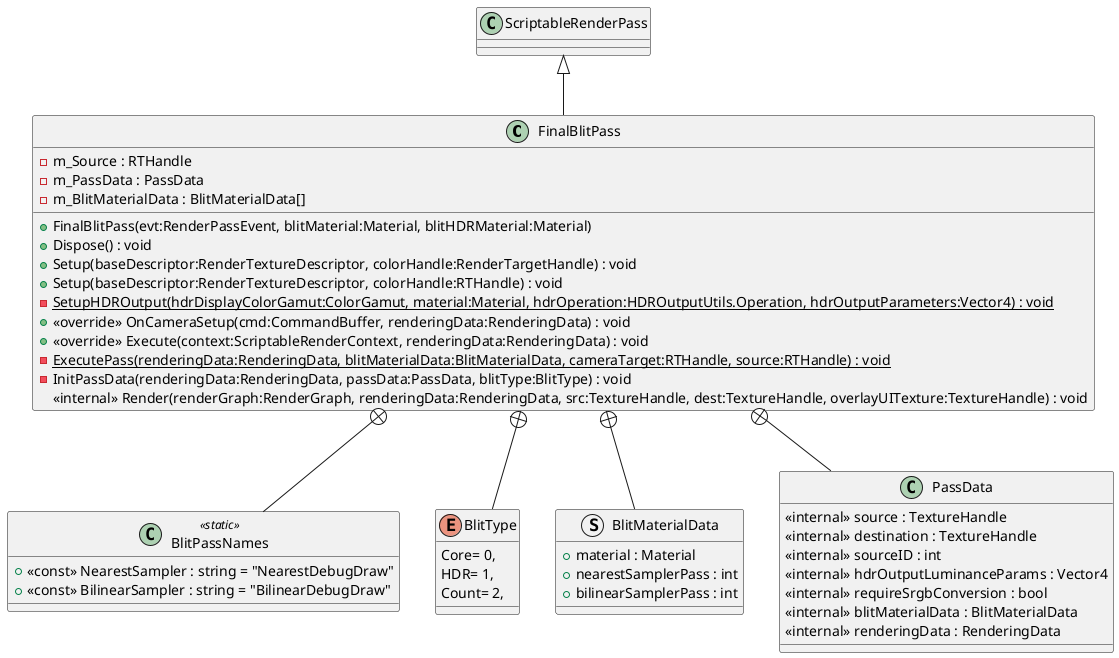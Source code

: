 @startuml
class FinalBlitPass {
    - m_Source : RTHandle
    - m_PassData : PassData
    - m_BlitMaterialData : BlitMaterialData[]
    + FinalBlitPass(evt:RenderPassEvent, blitMaterial:Material, blitHDRMaterial:Material)
    + Dispose() : void
    + Setup(baseDescriptor:RenderTextureDescriptor, colorHandle:RenderTargetHandle) : void
    + Setup(baseDescriptor:RenderTextureDescriptor, colorHandle:RTHandle) : void
    {static} - SetupHDROutput(hdrDisplayColorGamut:ColorGamut, material:Material, hdrOperation:HDROutputUtils.Operation, hdrOutputParameters:Vector4) : void
    + <<override>> OnCameraSetup(cmd:CommandBuffer, renderingData:RenderingData) : void
    + <<override>> Execute(context:ScriptableRenderContext, renderingData:RenderingData) : void
    - {static} ExecutePass(renderingData:RenderingData, blitMaterialData:BlitMaterialData, cameraTarget:RTHandle, source:RTHandle) : void
    - InitPassData(renderingData:RenderingData, passData:PassData, blitType:BlitType) : void
    <<internal>> Render(renderGraph:RenderGraph, renderingData:RenderingData, src:TextureHandle, dest:TextureHandle, overlayUITexture:TextureHandle) : void
}
class BlitPassNames <<static>> {
    + <<const>> NearestSampler : string = "NearestDebugDraw"
    + <<const>> BilinearSampler : string = "BilinearDebugDraw"
}
enum BlitType {
    Core= 0,
    HDR= 1,
    Count= 2,
}
struct BlitMaterialData {
    + material : Material
    + nearestSamplerPass : int
    + bilinearSamplerPass : int
}
class PassData {
    <<internal>> source : TextureHandle
    <<internal>> destination : TextureHandle
    <<internal>> sourceID : int
    <<internal>> hdrOutputLuminanceParams : Vector4
    <<internal>> requireSrgbConversion : bool
    <<internal>> blitMaterialData : BlitMaterialData
    <<internal>> renderingData : RenderingData
}
ScriptableRenderPass <|-- FinalBlitPass
FinalBlitPass +-- BlitPassNames
FinalBlitPass +-- BlitType
FinalBlitPass +-- BlitMaterialData
FinalBlitPass +-- PassData
@enduml
